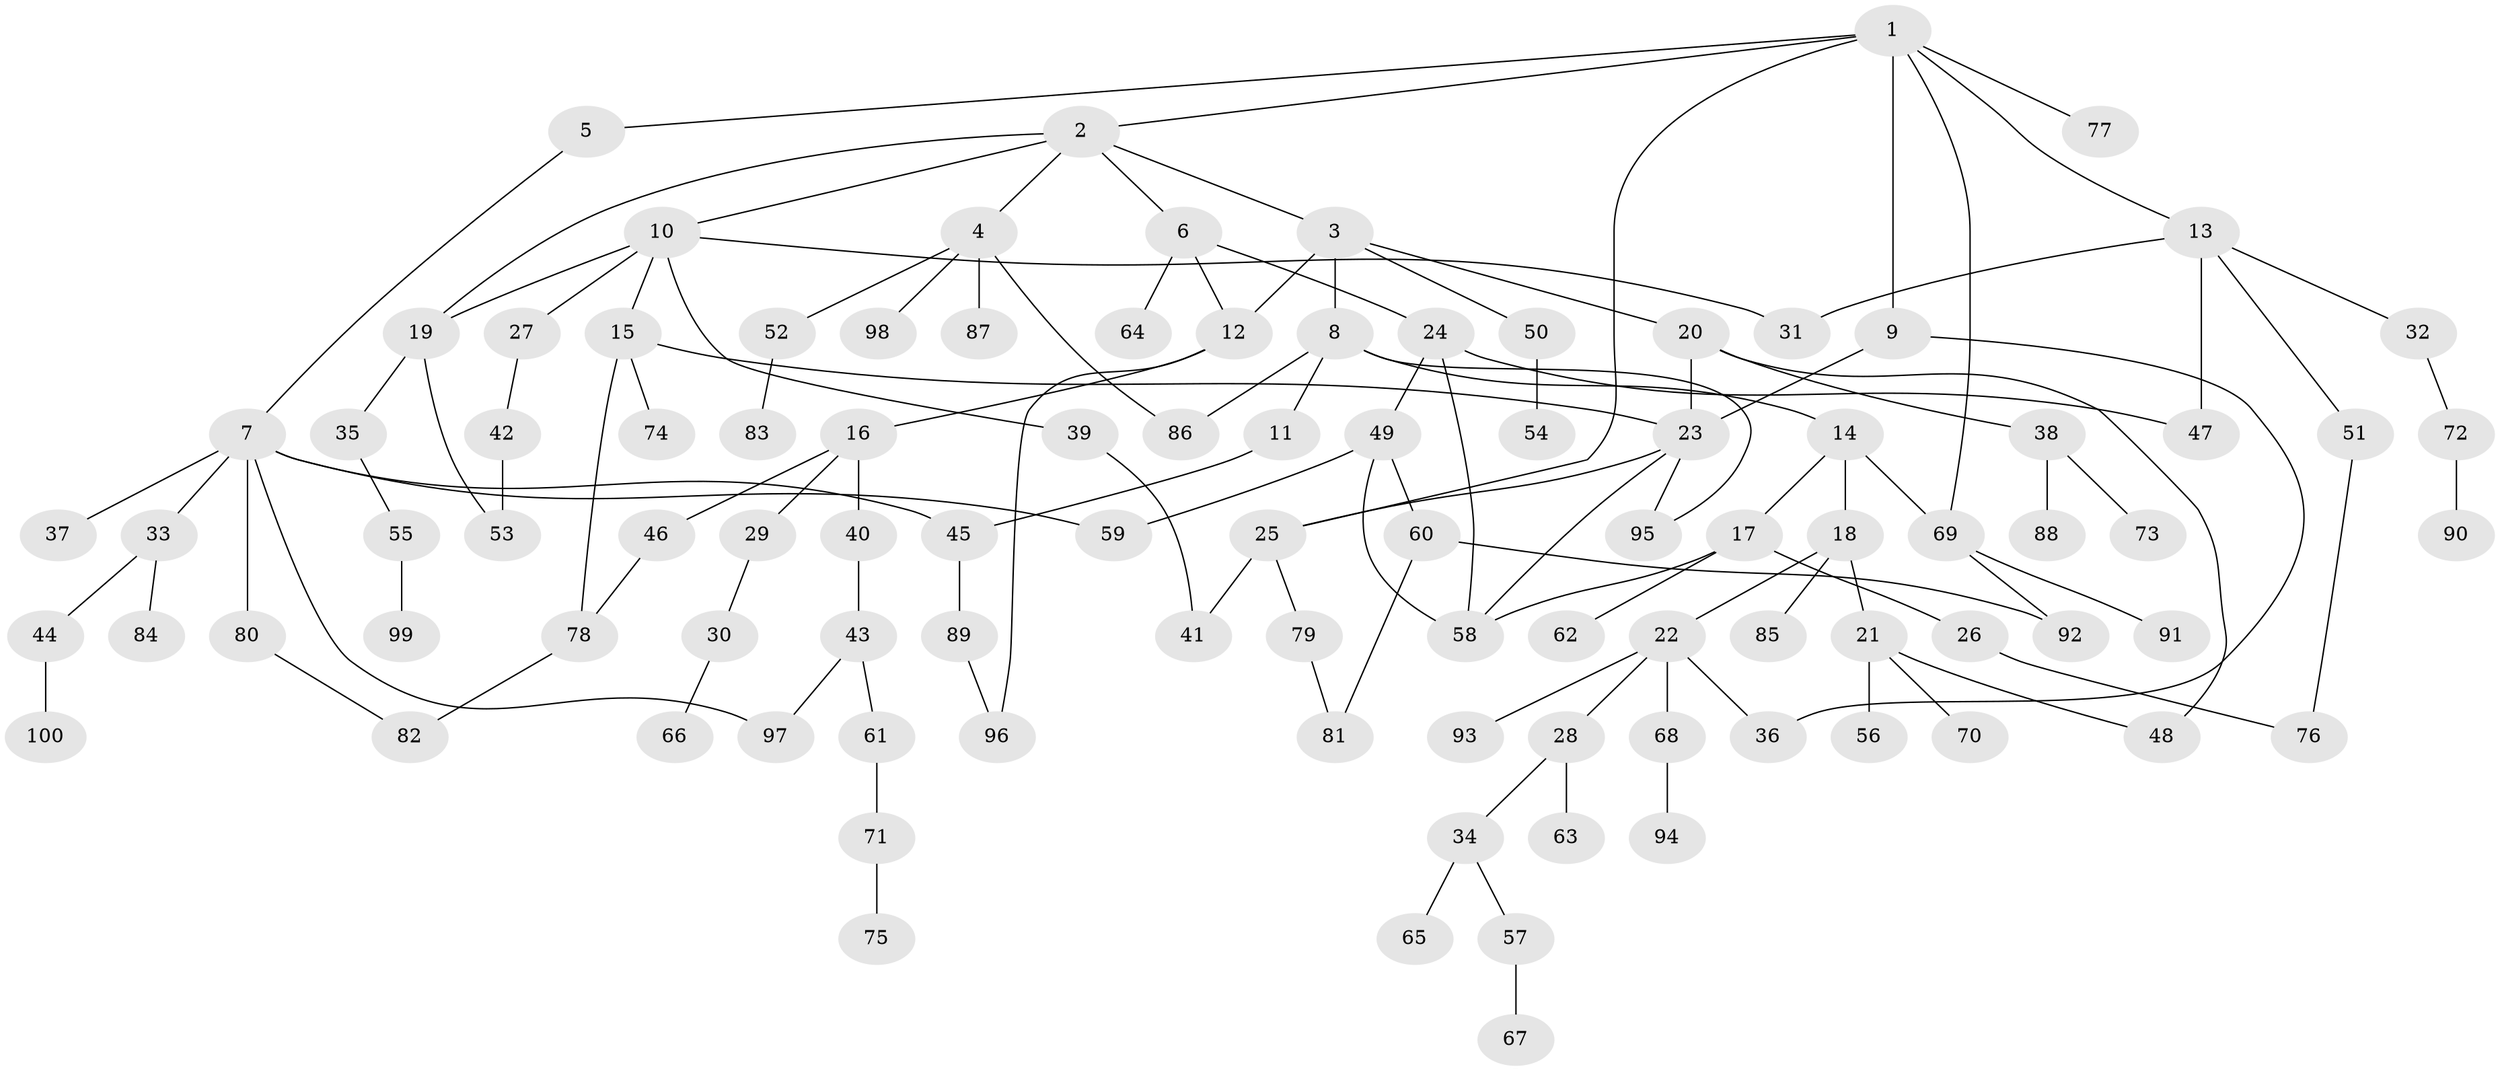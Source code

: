 // Generated by graph-tools (version 1.1) at 2025/38/02/21/25 10:38:51]
// undirected, 100 vertices, 125 edges
graph export_dot {
graph [start="1"]
  node [color=gray90,style=filled];
  1;
  2;
  3;
  4;
  5;
  6;
  7;
  8;
  9;
  10;
  11;
  12;
  13;
  14;
  15;
  16;
  17;
  18;
  19;
  20;
  21;
  22;
  23;
  24;
  25;
  26;
  27;
  28;
  29;
  30;
  31;
  32;
  33;
  34;
  35;
  36;
  37;
  38;
  39;
  40;
  41;
  42;
  43;
  44;
  45;
  46;
  47;
  48;
  49;
  50;
  51;
  52;
  53;
  54;
  55;
  56;
  57;
  58;
  59;
  60;
  61;
  62;
  63;
  64;
  65;
  66;
  67;
  68;
  69;
  70;
  71;
  72;
  73;
  74;
  75;
  76;
  77;
  78;
  79;
  80;
  81;
  82;
  83;
  84;
  85;
  86;
  87;
  88;
  89;
  90;
  91;
  92;
  93;
  94;
  95;
  96;
  97;
  98;
  99;
  100;
  1 -- 2;
  1 -- 5;
  1 -- 9;
  1 -- 13;
  1 -- 25;
  1 -- 69;
  1 -- 77;
  2 -- 3;
  2 -- 4;
  2 -- 6;
  2 -- 10;
  2 -- 19;
  3 -- 8;
  3 -- 20;
  3 -- 50;
  3 -- 12;
  4 -- 52;
  4 -- 87;
  4 -- 98;
  4 -- 86;
  5 -- 7;
  6 -- 12;
  6 -- 24;
  6 -- 64;
  7 -- 33;
  7 -- 37;
  7 -- 45;
  7 -- 80;
  7 -- 97;
  7 -- 59;
  8 -- 11;
  8 -- 14;
  8 -- 86;
  8 -- 95;
  9 -- 36;
  9 -- 23;
  10 -- 15;
  10 -- 19;
  10 -- 27;
  10 -- 31;
  10 -- 39;
  11 -- 45;
  12 -- 16;
  12 -- 96;
  13 -- 32;
  13 -- 47;
  13 -- 51;
  13 -- 31;
  14 -- 17;
  14 -- 18;
  14 -- 69;
  15 -- 23;
  15 -- 74;
  15 -- 78;
  16 -- 29;
  16 -- 40;
  16 -- 46;
  17 -- 26;
  17 -- 58;
  17 -- 62;
  18 -- 21;
  18 -- 22;
  18 -- 85;
  19 -- 35;
  19 -- 53;
  20 -- 38;
  20 -- 48;
  20 -- 23;
  21 -- 56;
  21 -- 70;
  21 -- 48;
  22 -- 28;
  22 -- 68;
  22 -- 93;
  22 -- 36;
  23 -- 25;
  23 -- 95;
  23 -- 58;
  24 -- 49;
  24 -- 58;
  24 -- 47;
  25 -- 41;
  25 -- 79;
  26 -- 76;
  27 -- 42;
  28 -- 34;
  28 -- 63;
  29 -- 30;
  30 -- 66;
  32 -- 72;
  33 -- 44;
  33 -- 84;
  34 -- 57;
  34 -- 65;
  35 -- 55;
  38 -- 73;
  38 -- 88;
  39 -- 41;
  40 -- 43;
  42 -- 53;
  43 -- 61;
  43 -- 97;
  44 -- 100;
  45 -- 89;
  46 -- 78;
  49 -- 59;
  49 -- 60;
  49 -- 58;
  50 -- 54;
  51 -- 76;
  52 -- 83;
  55 -- 99;
  57 -- 67;
  60 -- 81;
  60 -- 92;
  61 -- 71;
  68 -- 94;
  69 -- 91;
  69 -- 92;
  71 -- 75;
  72 -- 90;
  78 -- 82;
  79 -- 81;
  80 -- 82;
  89 -- 96;
}
